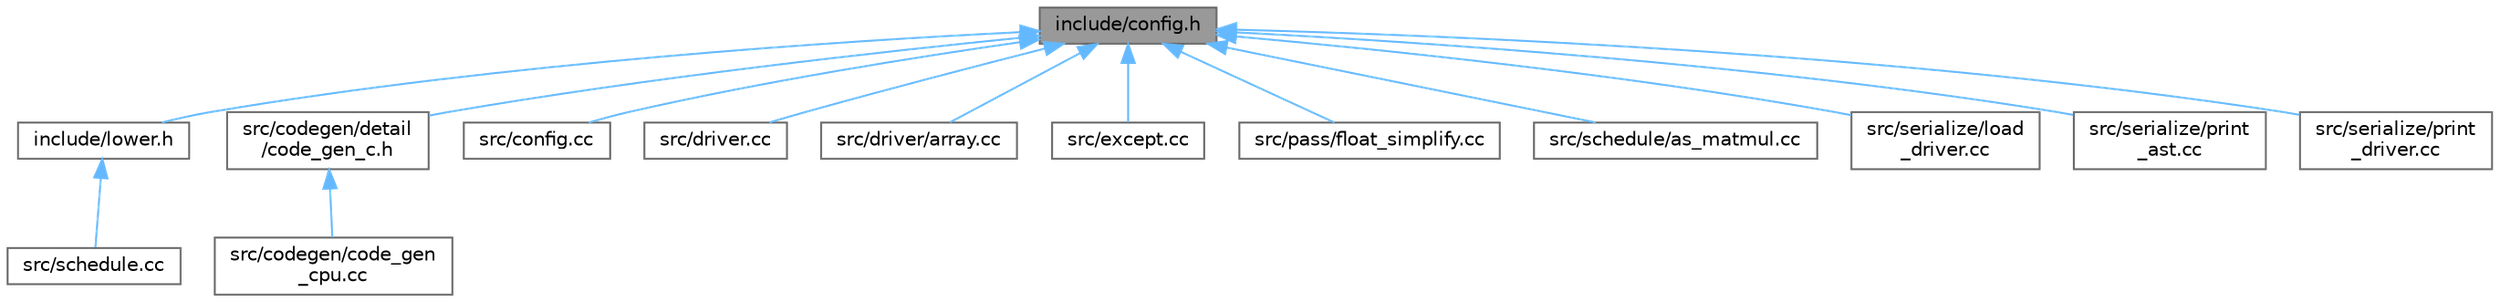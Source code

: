 digraph "include/config.h"
{
 // LATEX_PDF_SIZE
  bgcolor="transparent";
  edge [fontname=Helvetica,fontsize=10,labelfontname=Helvetica,labelfontsize=10];
  node [fontname=Helvetica,fontsize=10,shape=box,height=0.2,width=0.4];
  Node1 [label="include/config.h",height=0.2,width=0.4,color="gray40", fillcolor="grey60", style="filled", fontcolor="black",tooltip=" "];
  Node1 -> Node2 [dir="back",color="steelblue1",style="solid"];
  Node2 [label="include/lower.h",height=0.2,width=0.4,color="grey40", fillcolor="white", style="filled",URL="$lower_8h.html",tooltip=" "];
  Node2 -> Node3 [dir="back",color="steelblue1",style="solid"];
  Node3 [label="src/schedule.cc",height=0.2,width=0.4,color="grey40", fillcolor="white", style="filled",URL="$schedule_8cc.html",tooltip=" "];
  Node1 -> Node4 [dir="back",color="steelblue1",style="solid"];
  Node4 [label="src/codegen/detail\l/code_gen_c.h",height=0.2,width=0.4,color="grey40", fillcolor="white", style="filled",URL="$src_2codegen_2detail_2code__gen__c_8h.html",tooltip=" "];
  Node4 -> Node5 [dir="back",color="steelblue1",style="solid"];
  Node5 [label="src/codegen/code_gen\l_cpu.cc",height=0.2,width=0.4,color="grey40", fillcolor="white", style="filled",URL="$code__gen__cpu_8cc.html",tooltip=" "];
  Node1 -> Node6 [dir="back",color="steelblue1",style="solid"];
  Node6 [label="src/config.cc",height=0.2,width=0.4,color="grey40", fillcolor="white", style="filled",URL="$config_8cc.html",tooltip=" "];
  Node1 -> Node7 [dir="back",color="steelblue1",style="solid"];
  Node7 [label="src/driver.cc",height=0.2,width=0.4,color="grey40", fillcolor="white", style="filled",URL="$driver_8cc.html",tooltip=" "];
  Node1 -> Node8 [dir="back",color="steelblue1",style="solid"];
  Node8 [label="src/driver/array.cc",height=0.2,width=0.4,color="grey40", fillcolor="white", style="filled",URL="$array_8cc.html",tooltip=" "];
  Node1 -> Node9 [dir="back",color="steelblue1",style="solid"];
  Node9 [label="src/except.cc",height=0.2,width=0.4,color="grey40", fillcolor="white", style="filled",URL="$except_8cc.html",tooltip=" "];
  Node1 -> Node10 [dir="back",color="steelblue1",style="solid"];
  Node10 [label="src/pass/float_simplify.cc",height=0.2,width=0.4,color="grey40", fillcolor="white", style="filled",URL="$float__simplify_8cc.html",tooltip=" "];
  Node1 -> Node11 [dir="back",color="steelblue1",style="solid"];
  Node11 [label="src/schedule/as_matmul.cc",height=0.2,width=0.4,color="grey40", fillcolor="white", style="filled",URL="$as__matmul_8cc.html",tooltip=" "];
  Node1 -> Node12 [dir="back",color="steelblue1",style="solid"];
  Node12 [label="src/serialize/load\l_driver.cc",height=0.2,width=0.4,color="grey40", fillcolor="white", style="filled",URL="$load__driver_8cc.html",tooltip=" "];
  Node1 -> Node13 [dir="back",color="steelblue1",style="solid"];
  Node13 [label="src/serialize/print\l_ast.cc",height=0.2,width=0.4,color="grey40", fillcolor="white", style="filled",URL="$print__ast_8cc.html",tooltip=" "];
  Node1 -> Node14 [dir="back",color="steelblue1",style="solid"];
  Node14 [label="src/serialize/print\l_driver.cc",height=0.2,width=0.4,color="grey40", fillcolor="white", style="filled",URL="$print__driver_8cc.html",tooltip=" "];
}
